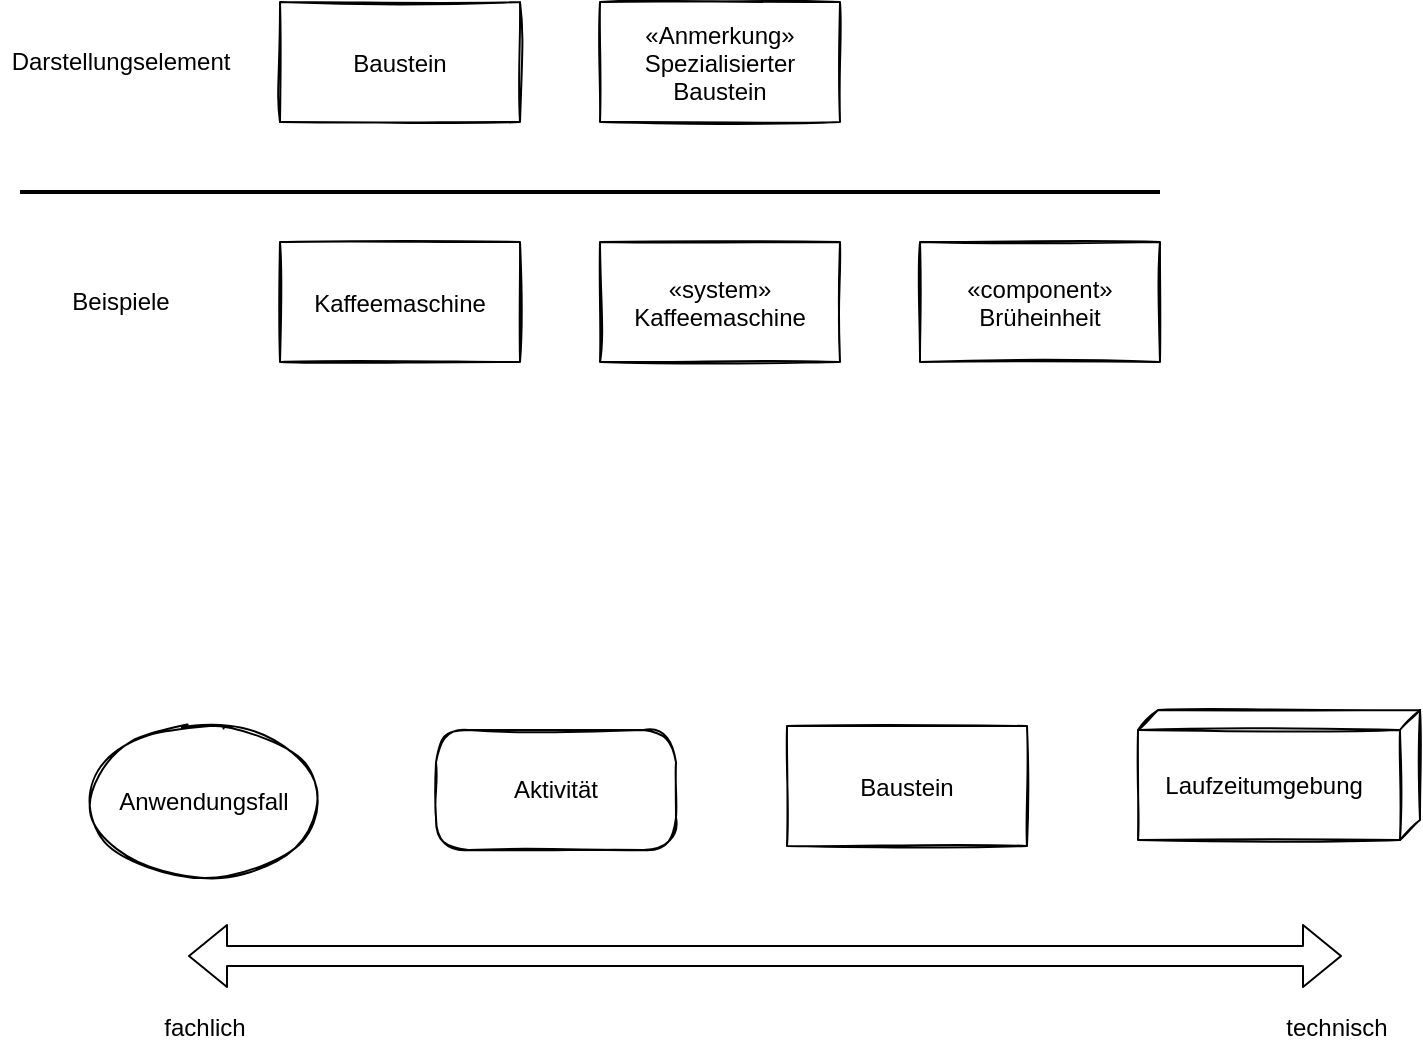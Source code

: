 <mxfile version="15.4.0" type="device" pages="5"><diagram id="6SpWArDQqeLU_MTk-7Mu" name="Bausteine"><mxGraphModel dx="749" dy="415" grid="0" gridSize="10" guides="1" tooltips="1" connect="1" arrows="1" fold="1" page="1" pageScale="1" pageWidth="827" pageHeight="1169" math="0" shadow="0"><root><mxCell id="-4G3-lRVrjwXLM01tNym-0"/><mxCell id="-4G3-lRVrjwXLM01tNym-1" parent="-4G3-lRVrjwXLM01tNym-0"/><mxCell id="-4G3-lRVrjwXLM01tNym-2" value="Baustein" style="fontStyle=0;sketch=1;" parent="-4G3-lRVrjwXLM01tNym-1" vertex="1"><mxGeometry x="160" y="40" width="120" height="60" as="geometry"/></mxCell><mxCell id="-4G3-lRVrjwXLM01tNym-3" value="«Anmerkung»&#10;Spezialisierter&#10;Baustein" style="fontStyle=0;sketch=1;" parent="-4G3-lRVrjwXLM01tNym-1" vertex="1"><mxGeometry x="320" y="40" width="120" height="60" as="geometry"/></mxCell><mxCell id="saFPJxOIxq3ThxF4y0T1-0" value="Kaffeemaschine" style="fontStyle=0;sketch=1;" parent="-4G3-lRVrjwXLM01tNym-1" vertex="1"><mxGeometry x="160" y="160" width="120" height="60" as="geometry"/></mxCell><mxCell id="saFPJxOIxq3ThxF4y0T1-2" value="«system»&#10;Kaffeemaschine" style="fontStyle=0;sketch=1;" parent="-4G3-lRVrjwXLM01tNym-1" vertex="1"><mxGeometry x="320" y="160" width="120" height="60" as="geometry"/></mxCell><mxCell id="saFPJxOIxq3ThxF4y0T1-3" value="«component»&#10;Brüheinheit" style="fontStyle=0;sketch=1;" parent="-4G3-lRVrjwXLM01tNym-1" vertex="1"><mxGeometry x="480" y="160" width="120" height="60" as="geometry"/></mxCell><mxCell id="saFPJxOIxq3ThxF4y0T1-5" value="" style="line;strokeWidth=2;html=1;" parent="-4G3-lRVrjwXLM01tNym-1" vertex="1"><mxGeometry x="30" y="130" width="570" height="10" as="geometry"/></mxCell><mxCell id="saFPJxOIxq3ThxF4y0T1-6" value="Darstellungselement" style="text;html=1;align=center;verticalAlign=middle;resizable=0;points=[];autosize=1;strokeColor=none;fillColor=none;" parent="-4G3-lRVrjwXLM01tNym-1" vertex="1"><mxGeometry x="20" y="60" width="120" height="20" as="geometry"/></mxCell><mxCell id="saFPJxOIxq3ThxF4y0T1-7" value="Beispiele" style="text;html=1;align=center;verticalAlign=middle;resizable=0;points=[];autosize=1;strokeColor=none;fillColor=none;" parent="-4G3-lRVrjwXLM01tNym-1" vertex="1"><mxGeometry x="50" y="180" width="60" height="20" as="geometry"/></mxCell><mxCell id="0" value="Baustein" style="fontStyle=0;sketch=1;" parent="-4G3-lRVrjwXLM01tNym-1" vertex="1"><mxGeometry x="413.5" y="402" width="120" height="60" as="geometry"/></mxCell><mxCell id="3" value="Aktivität" style="rounded=1;whiteSpace=wrap;html=1;sketch=1;arcSize=27;" parent="-4G3-lRVrjwXLM01tNym-1" vertex="1"><mxGeometry x="238" y="404" width="120" height="60" as="geometry"/></mxCell><mxCell id="4" value="Anwendungsfall" style="ellipse;whiteSpace=wrap;html=1;sketch=1;" parent="-4G3-lRVrjwXLM01tNym-1" vertex="1"><mxGeometry x="62" y="400" width="120" height="80" as="geometry"/></mxCell><mxCell id="5" value="" style="shape=flexArrow;endArrow=classic;startArrow=classic;html=1;" parent="-4G3-lRVrjwXLM01tNym-1" edge="1"><mxGeometry width="100" height="100" relative="1" as="geometry"><mxPoint x="114" y="517" as="sourcePoint"/><mxPoint x="691" y="517" as="targetPoint"/></mxGeometry></mxCell><mxCell id="6" value="technisch" style="text;html=1;align=center;verticalAlign=middle;resizable=0;points=[];autosize=1;strokeColor=none;fillColor=none;" parent="-4G3-lRVrjwXLM01tNym-1" vertex="1"><mxGeometry x="653" y="543" width="70" height="20" as="geometry"/></mxCell><mxCell id="7" value="fachlich" style="text;html=1;align=center;verticalAlign=middle;resizable=0;points=[];autosize=1;strokeColor=none;fillColor=none;" parent="-4G3-lRVrjwXLM01tNym-1" vertex="1"><mxGeometry x="92" y="543" width="60" height="20" as="geometry"/></mxCell><mxCell id="0LEpg5ziURJjMHy3hGRO-7" value="&amp;nbsp; Laufzeitumgebung" style="verticalAlign=middle;align=left;shape=cube;size=10;direction=south;fontStyle=0;html=1;boundedLbl=1;spacingLeft=5;sketch=1;" vertex="1" parent="-4G3-lRVrjwXLM01tNym-1"><mxGeometry x="589" y="394" width="141" height="65" as="geometry"/></mxCell></root></mxGraphModel></diagram><diagram id="hyuSgr0WiIHA1JmV8kCH" name="Beziehungen"><mxGraphModel dx="707" dy="594" grid="0" gridSize="10" guides="1" tooltips="1" connect="1" arrows="1" fold="1" page="1" pageScale="1" pageWidth="827" pageHeight="1169" math="0" shadow="0">&#xa;            <root>&#xa;                <mxCell id="0"/>&#xa;                <mxCell id="1" parent="0"/>&#xa;                <mxCell id="tQEC8WSHALwLQWzmmIx--4" style="edgeStyle=orthogonalEdgeStyle;rounded=0;orthogonalLoop=1;jettySize=auto;html=1;endArrow=none;endFill=0;sketch=1;" parent="1" source="tQEC8WSHALwLQWzmmIx--1" target="tQEC8WSHALwLQWzmmIx--2" edge="1">&#xa;                    <mxGeometry relative="1" as="geometry"/>&#xa;                </mxCell>&#xa;                <mxCell id="tQEC8WSHALwLQWzmmIx--1" value="A" style="fontStyle=0;sketch=1;" parent="1" vertex="1">&#xa;                    <mxGeometry x="40" y="40" width="120" height="60" as="geometry"/>&#xa;                </mxCell>&#xa;                <mxCell id="tQEC8WSHALwLQWzmmIx--2" value="B" style="fontStyle=0;sketch=1;" parent="1" vertex="1">&#xa;                    <mxGeometry x="350" y="40" width="120" height="60" as="geometry"/>&#xa;                </mxCell>&#xa;                <mxCell id="tQEC8WSHALwLQWzmmIx--5" style="edgeStyle=orthogonalEdgeStyle;rounded=0;orthogonalLoop=1;jettySize=auto;html=1;endArrow=open;endFill=0;sketch=1;" parent="1" source="tQEC8WSHALwLQWzmmIx--6" target="tQEC8WSHALwLQWzmmIx--7" edge="1">&#xa;                    <mxGeometry relative="1" as="geometry"/>&#xa;                </mxCell>&#xa;                <mxCell id="tQEC8WSHALwLQWzmmIx--6" value="A" style="fontStyle=0;sketch=1;" parent="1" vertex="1">&#xa;                    <mxGeometry x="40" y="140" width="120" height="60" as="geometry"/>&#xa;                </mxCell>&#xa;                <mxCell id="tQEC8WSHALwLQWzmmIx--7" value="B" style="fontStyle=0;sketch=1;" parent="1" vertex="1">&#xa;                    <mxGeometry x="350" y="140" width="120" height="60" as="geometry"/>&#xa;                </mxCell>&#xa;                <mxCell id="tQEC8WSHALwLQWzmmIx--8" style="edgeStyle=orthogonalEdgeStyle;rounded=0;orthogonalLoop=1;jettySize=auto;html=1;endArrow=block;endFill=0;sketch=1;" parent="1" source="tQEC8WSHALwLQWzmmIx--9" target="tQEC8WSHALwLQWzmmIx--10" edge="1">&#xa;                    <mxGeometry relative="1" as="geometry"/>&#xa;                </mxCell>&#xa;                <mxCell id="tQEC8WSHALwLQWzmmIx--9" value="A" style="fontStyle=0;sketch=1;" parent="1" vertex="1">&#xa;                    <mxGeometry x="40" y="240" width="120" height="60" as="geometry"/>&#xa;                </mxCell>&#xa;                <mxCell id="tQEC8WSHALwLQWzmmIx--10" value="B" style="fontStyle=0;sketch=1;" parent="1" vertex="1">&#xa;                    <mxGeometry x="350" y="240" width="120" height="60" as="geometry"/>&#xa;                </mxCell>&#xa;                <mxCell id="tQEC8WSHALwLQWzmmIx--11" value="Beziehung" style="text;html=1;align=center;verticalAlign=middle;resizable=0;points=[];autosize=1;strokeColor=none;fillColor=none;sketch=1;" parent="1" vertex="1">&#xa;                    <mxGeometry x="225" y="40" width="70" height="20" as="geometry"/>&#xa;                </mxCell>&#xa;                <mxCell id="tQEC8WSHALwLQWzmmIx--12" value="Abhängigkeit" style="text;html=1;align=center;verticalAlign=middle;resizable=0;points=[];autosize=1;strokeColor=none;fillColor=none;sketch=1;" parent="1" vertex="1">&#xa;                    <mxGeometry x="220" y="140" width="80" height="20" as="geometry"/>&#xa;                </mxCell>&#xa;                <mxCell id="tQEC8WSHALwLQWzmmIx--13" value="Generalisierung" style="text;html=1;align=center;verticalAlign=middle;resizable=0;points=[];autosize=1;strokeColor=none;fillColor=none;sketch=1;" parent="1" vertex="1">&#xa;                    <mxGeometry x="160" y="240" width="100" height="20" as="geometry"/>&#xa;                </mxCell>&#xa;                <mxCell id="2" value="(1)" style="text;html=1;align=center;verticalAlign=middle;resizable=0;points=[];autosize=1;strokeColor=none;fillColor=none;" parent="1" vertex="1">&#xa;                    <mxGeometry y="60" width="30" height="20" as="geometry"/>&#xa;                </mxCell>&#xa;                <mxCell id="3" value="(2)" style="text;html=1;align=center;verticalAlign=middle;resizable=0;points=[];autosize=1;strokeColor=none;fillColor=none;" parent="1" vertex="1">&#xa;                    <mxGeometry y="160" width="30" height="20" as="geometry"/>&#xa;                </mxCell>&#xa;                <mxCell id="4" value="(3)" style="text;html=1;align=center;verticalAlign=middle;resizable=0;points=[];autosize=1;strokeColor=none;fillColor=none;" parent="1" vertex="1">&#xa;                    <mxGeometry y="260" width="30" height="20" as="geometry"/>&#xa;                </mxCell>&#xa;                <mxCell id="_lPIJ9rqNrqW0O2TjrsG-4" value="" style="triangle;whiteSpace=wrap;html=1;labelBackgroundColor=none;fillColor=none;" parent="1" vertex="1">&#xa;                    <mxGeometry x="260" y="247" width="7.5" height="10" as="geometry"/>&#xa;                </mxCell>&#xa;                <mxCell id="_lPIJ9rqNrqW0O2TjrsG-5" value="Spezialisierung" style="text;html=1;align=center;verticalAlign=middle;resizable=0;points=[];autosize=1;strokeColor=none;fillColor=none;sketch=1;" parent="1" vertex="1">&#xa;                    <mxGeometry x="250" y="275" width="100" height="20" as="geometry"/>&#xa;                </mxCell>&#xa;                <mxCell id="_lPIJ9rqNrqW0O2TjrsG-6" value="" style="triangle;whiteSpace=wrap;html=1;labelBackgroundColor=none;fillColor=none;rotation=-180;" parent="1" vertex="1">&#xa;                    <mxGeometry x="247.5" y="280" width="7.5" height="10" as="geometry"/>&#xa;                </mxCell>&#xa;            </root>&#xa;        </mxGraphModel></diagram><diagram id="nc7KJOILMubtcIken1JN" name="Linientypen"><mxGraphModel dx="488" dy="410" grid="0" gridSize="10" guides="1" tooltips="1" connect="1" arrows="1" fold="1" page="1" pageScale="1" pageWidth="827" pageHeight="1169" math="0" shadow="0">&#xa;            <root>&#xa;                <mxCell id="SLO1tjqI-dcfGzirqSLg-0"/>&#xa;                <mxCell id="SLO1tjqI-dcfGzirqSLg-1" parent="SLO1tjqI-dcfGzirqSLg-0"/>&#xa;                <mxCell id="SLO1tjqI-dcfGzirqSLg-4" style="edgeStyle=none;html=1;endArrow=open;endFill=0;dashed=1;" parent="SLO1tjqI-dcfGzirqSLg-1" edge="1">&#xa;                    <mxGeometry relative="1" as="geometry">&#xa;                        <mxPoint x="360" y="160" as="targetPoint"/>&#xa;                        <mxPoint x="200" y="160" as="sourcePoint"/>&#xa;                    </mxGeometry>&#xa;                </mxCell>&#xa;                <mxCell id="SLO1tjqI-dcfGzirqSLg-5" style="edgeStyle=none;html=1;endArrow=open;endFill=0;dashed=1;dashPattern=1 2;" parent="SLO1tjqI-dcfGzirqSLg-1" edge="1">&#xa;                    <mxGeometry relative="1" as="geometry">&#xa;                        <mxPoint x="360" y="200" as="targetPoint"/>&#xa;                        <mxPoint x="200" y="200" as="sourcePoint"/>&#xa;                    </mxGeometry>&#xa;                </mxCell>&#xa;                <mxCell id="SLO1tjqI-dcfGzirqSLg-6" style="edgeStyle=none;html=1;endArrow=open;endFill=0;" parent="SLO1tjqI-dcfGzirqSLg-1" edge="1">&#xa;                    <mxGeometry relative="1" as="geometry">&#xa;                        <mxPoint x="360" y="120" as="targetPoint"/>&#xa;                        <mxPoint x="200" y="120" as="sourcePoint"/>&#xa;                    </mxGeometry>&#xa;                </mxCell>&#xa;                <mxCell id="7AQeOsZp_5HjaEyZO-XM-0" value="wichtig" style="text;html=1;align=center;verticalAlign=middle;resizable=0;points=[];autosize=1;strokeColor=none;fillColor=none;" parent="SLO1tjqI-dcfGzirqSLg-1" vertex="1">&#xa;                    <mxGeometry x="260" y="100" width="50" height="20" as="geometry"/>&#xa;                </mxCell>&#xa;                <mxCell id="7AQeOsZp_5HjaEyZO-XM-1" value="weniger wichtig" style="text;html=1;align=center;verticalAlign=middle;resizable=0;points=[];autosize=1;strokeColor=none;fillColor=none;" parent="SLO1tjqI-dcfGzirqSLg-1" vertex="1">&#xa;                    <mxGeometry x="235" y="140" width="100" height="20" as="geometry"/>&#xa;                </mxCell>&#xa;                <mxCell id="7AQeOsZp_5HjaEyZO-XM-2" value="am wenigsten wichtig" style="text;html=1;align=center;verticalAlign=middle;resizable=0;points=[];autosize=1;strokeColor=none;fillColor=none;" parent="SLO1tjqI-dcfGzirqSLg-1" vertex="1">&#xa;                    <mxGeometry x="218" y="181" width="124" height="18" as="geometry"/>&#xa;                </mxCell>&#xa;            </root>&#xa;        </mxGraphModel></diagram><diagram id="TpZbXN7ePDEGUqBczbGp" name="Kommentare"><mxGraphModel dx="586" dy="493" grid="0" gridSize="10" guides="1" tooltips="1" connect="1" arrows="1" fold="1" page="1" pageScale="1" pageWidth="827" pageHeight="1169" math="0" shadow="0">&#xa;            <root>&#xa;                <mxCell id="BaANsM_p4ynuOqFI4TbU-0"/>&#xa;                <mxCell id="BaANsM_p4ynuOqFI4TbU-1" parent="BaANsM_p4ynuOqFI4TbU-0"/>&#xa;                <mxCell id="v9h9awSJf8UKfyQ0-ewf-1" style="rounded=0;orthogonalLoop=1;jettySize=auto;html=1;dashed=1;endArrow=none;endFill=0;" parent="BaANsM_p4ynuOqFI4TbU-1" source="Y9zYl6nLSutehHqbV2qx-0" target="v9h9awSJf8UKfyQ0-ewf-0" edge="1">&#xa;                    <mxGeometry relative="1" as="geometry"/>&#xa;                </mxCell>&#xa;                <mxCell id="Y9zYl6nLSutehHqbV2qx-0" value="Das ist ein Baustein." style="shape=note2;boundedLbl=1;whiteSpace=wrap;html=1;size=25;verticalAlign=top;align=center;fillColor=#fff2cc;strokeColor=#d6b656;" parent="BaANsM_p4ynuOqFI4TbU-1" vertex="1">&#xa;                    <mxGeometry x="240" y="120" width="120" height="60" as="geometry"/>&#xa;                </mxCell>&#xa;                <mxCell id="v9h9awSJf8UKfyQ0-ewf-0" value="A" style="fontStyle=0;sketch=1;" parent="BaANsM_p4ynuOqFI4TbU-1" vertex="1">&#xa;                    <mxGeometry x="110" y="200" width="120" height="60" as="geometry"/>&#xa;                </mxCell>&#xa;            </root>&#xa;        </mxGraphModel></diagram><diagram id="24nHH4q-jO2i1AlrXaKB" name="Kommentaralternativen"><mxGraphModel dx="586" dy="493" grid="0" gridSize="10" guides="1" tooltips="1" connect="1" arrows="1" fold="1" page="1" pageScale="1" pageWidth="827" pageHeight="1169" math="0" shadow="0">&#xa;            <root>&#xa;                <mxCell id="hEhRI-NGa6rjN35J6ckc-0"/>&#xa;                <mxCell id="hEhRI-NGa6rjN35J6ckc-1" parent="hEhRI-NGa6rjN35J6ckc-0"/>&#xa;                <mxCell id="GAeHHRa1dC3iIzcnDtRS-0" value="" style="html=1;verticalLabelPosition=bottom;align=center;labelBackgroundColor=#ffffff;verticalAlign=top;strokeWidth=2;strokeColor=#d6b656;shadow=0;dashed=0;shape=mxgraph.ios7.icons.message;fillColor=#fff2cc;" parent="hEhRI-NGa6rjN35J6ckc-1" vertex="1">&#xa;                    <mxGeometry x="296" y="530" width="150" height="50" as="geometry"/>&#xa;                </mxCell>&#xa;                <mxCell id="GAeHHRa1dC3iIzcnDtRS-1" value="A" style="fontStyle=0;sketch=1;" parent="hEhRI-NGa6rjN35J6ckc-1" vertex="1">&#xa;                    <mxGeometry x="356" y="580" width="120" height="60" as="geometry"/>&#xa;                </mxCell>&#xa;                <mxCell id="GAeHHRa1dC3iIzcnDtRS-2" value="&amp;lt;&amp;lt;Kommentar&amp;gt;&amp;gt;&lt;br&gt;Das ist ein Baustein." style="rounded=1;whiteSpace=wrap;html=1;fillColor=#fff2cc;strokeColor=#d6b656;" parent="hEhRI-NGa6rjN35J6ckc-1" vertex="1">&#xa;                    <mxGeometry x="200" y="650" width="140" height="60" as="geometry"/>&#xa;                </mxCell>&#xa;                <mxCell id="GAeHHRa1dC3iIzcnDtRS-3" value="&lt;span style=&quot;&quot;&gt;Das ist ein Baustein&lt;/span&gt;" style="text;html=1;align=center;verticalAlign=middle;resizable=0;points=[];autosize=1;strokeColor=none;fillColor=none;labelBackgroundColor=none;" parent="hEhRI-NGa6rjN35J6ckc-1" vertex="1">&#xa;                    <mxGeometry x="306" y="542" width="120" height="20" as="geometry"/>&#xa;                </mxCell>&#xa;                <mxCell id="GAeHHRa1dC3iIzcnDtRS-4" style="rounded=0;orthogonalLoop=1;jettySize=auto;html=1;dashed=1;endArrow=none;endFill=0;exitX=0;exitY=1;exitDx=0;exitDy=0;" parent="hEhRI-NGa6rjN35J6ckc-1" source="GAeHHRa1dC3iIzcnDtRS-1" target="GAeHHRa1dC3iIzcnDtRS-2" edge="1">&#xa;                    <mxGeometry relative="1" as="geometry">&#xa;                        <mxPoint x="137.25" y="570" as="sourcePoint"/>&#xa;                        <mxPoint x="104.75" y="590" as="targetPoint"/>&#xa;                    </mxGeometry>&#xa;                </mxCell>&#xa;            </root>&#xa;        </mxGraphModel></diagram></mxfile>